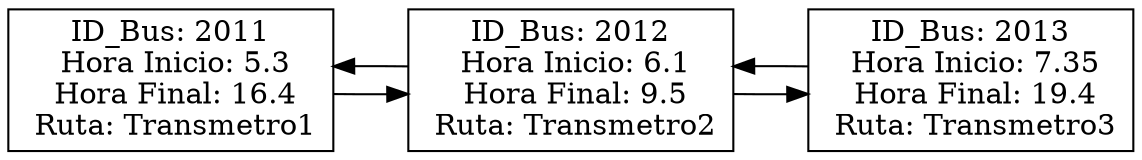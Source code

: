 digraph Elementos{
node [shape=record];
rankdir=LR;
e_2011[label = "ID_Bus: 2011\n Hora Inicio: 5.3\n Hora Final: 16.4\n Ruta: Transmetro1"];

e_2011->e_2012;
e_2012->e_2011;
e_2012[label = "ID_Bus: 2012\n Hora Inicio: 6.1\n Hora Final: 9.5\n Ruta: Transmetro2"];

e_2012->e_2013;
e_2013->e_2012;
e_2013[label = "ID_Bus: 2013\n Hora Inicio: 7.35\n Hora Final: 19.4\n Ruta: Transmetro3"];

}

